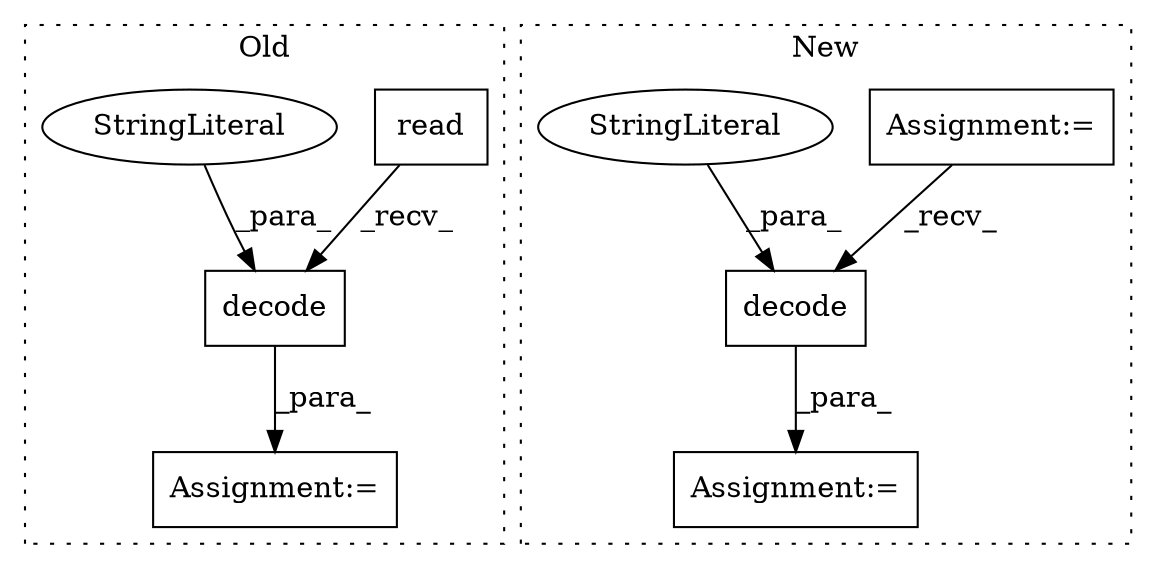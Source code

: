 digraph G {
subgraph cluster0 {
1 [label="read" a="32" s="11304" l="6" shape="box"];
3 [label="Assignment:=" a="7" s="11297" l="2" shape="box"];
7 [label="decode" a="32" s="11311,11325" l="7,1" shape="box"];
8 [label="StringLiteral" a="45" s="11318" l="7" shape="ellipse"];
label = "Old";
style="dotted";
}
subgraph cluster1 {
2 [label="decode" a="32" s="11504,11518" l="7,1" shape="box"];
4 [label="Assignment:=" a="7" s="11143" l="1" shape="box"];
5 [label="StringLiteral" a="45" s="11511" l="7" shape="ellipse"];
6 [label="Assignment:=" a="7" s="11484" l="2" shape="box"];
label = "New";
style="dotted";
}
1 -> 7 [label="_recv_"];
2 -> 6 [label="_para_"];
4 -> 2 [label="_recv_"];
5 -> 2 [label="_para_"];
7 -> 3 [label="_para_"];
8 -> 7 [label="_para_"];
}